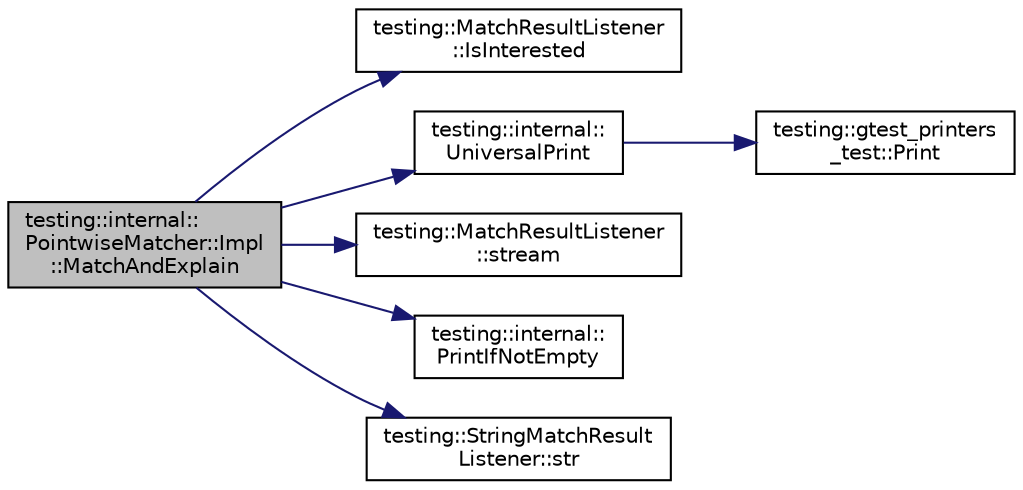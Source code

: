 digraph "testing::internal::PointwiseMatcher::Impl::MatchAndExplain"
{
  edge [fontname="Helvetica",fontsize="10",labelfontname="Helvetica",labelfontsize="10"];
  node [fontname="Helvetica",fontsize="10",shape=record];
  rankdir="LR";
  Node11 [label="testing::internal::\lPointwiseMatcher::Impl\l::MatchAndExplain",height=0.2,width=0.4,color="black", fillcolor="grey75", style="filled", fontcolor="black"];
  Node11 -> Node12 [color="midnightblue",fontsize="10",style="solid",fontname="Helvetica"];
  Node12 [label="testing::MatchResultListener\l::IsInterested",height=0.2,width=0.4,color="black", fillcolor="white", style="filled",URL="$d7/d01/classtesting_1_1_match_result_listener.html#ac34f9771f2ba6128cd6a1348b3aebda3"];
  Node11 -> Node13 [color="midnightblue",fontsize="10",style="solid",fontname="Helvetica"];
  Node13 [label="testing::internal::\lUniversalPrint",height=0.2,width=0.4,color="black", fillcolor="white", style="filled",URL="$d0/da7/namespacetesting_1_1internal.html#a30708fa2bacf11895b03bdb21eb72309"];
  Node13 -> Node14 [color="midnightblue",fontsize="10",style="solid",fontname="Helvetica"];
  Node14 [label="testing::gtest_printers\l_test::Print",height=0.2,width=0.4,color="black", fillcolor="white", style="filled",URL="$dd/d01/namespacetesting_1_1gtest__printers__test.html#ab1fefdb330a473343afa3cc6d46a65f6"];
  Node11 -> Node15 [color="midnightblue",fontsize="10",style="solid",fontname="Helvetica"];
  Node15 [label="testing::MatchResultListener\l::stream",height=0.2,width=0.4,color="black", fillcolor="white", style="filled",URL="$d7/d01/classtesting_1_1_match_result_listener.html#a5abecb247e005f7f50a94898e3f44ee3"];
  Node11 -> Node16 [color="midnightblue",fontsize="10",style="solid",fontname="Helvetica"];
  Node16 [label="testing::internal::\lPrintIfNotEmpty",height=0.2,width=0.4,color="black", fillcolor="white", style="filled",URL="$d0/da7/namespacetesting_1_1internal.html#ad609eb8bac84ab487464a3449c57640a"];
  Node11 -> Node17 [color="midnightblue",fontsize="10",style="solid",fontname="Helvetica"];
  Node17 [label="testing::StringMatchResult\lListener::str",height=0.2,width=0.4,color="black", fillcolor="white", style="filled",URL="$d9/dd6/classtesting_1_1_string_match_result_listener.html#a77e501016fa53b76e7eee1739d25dde9"];
}
